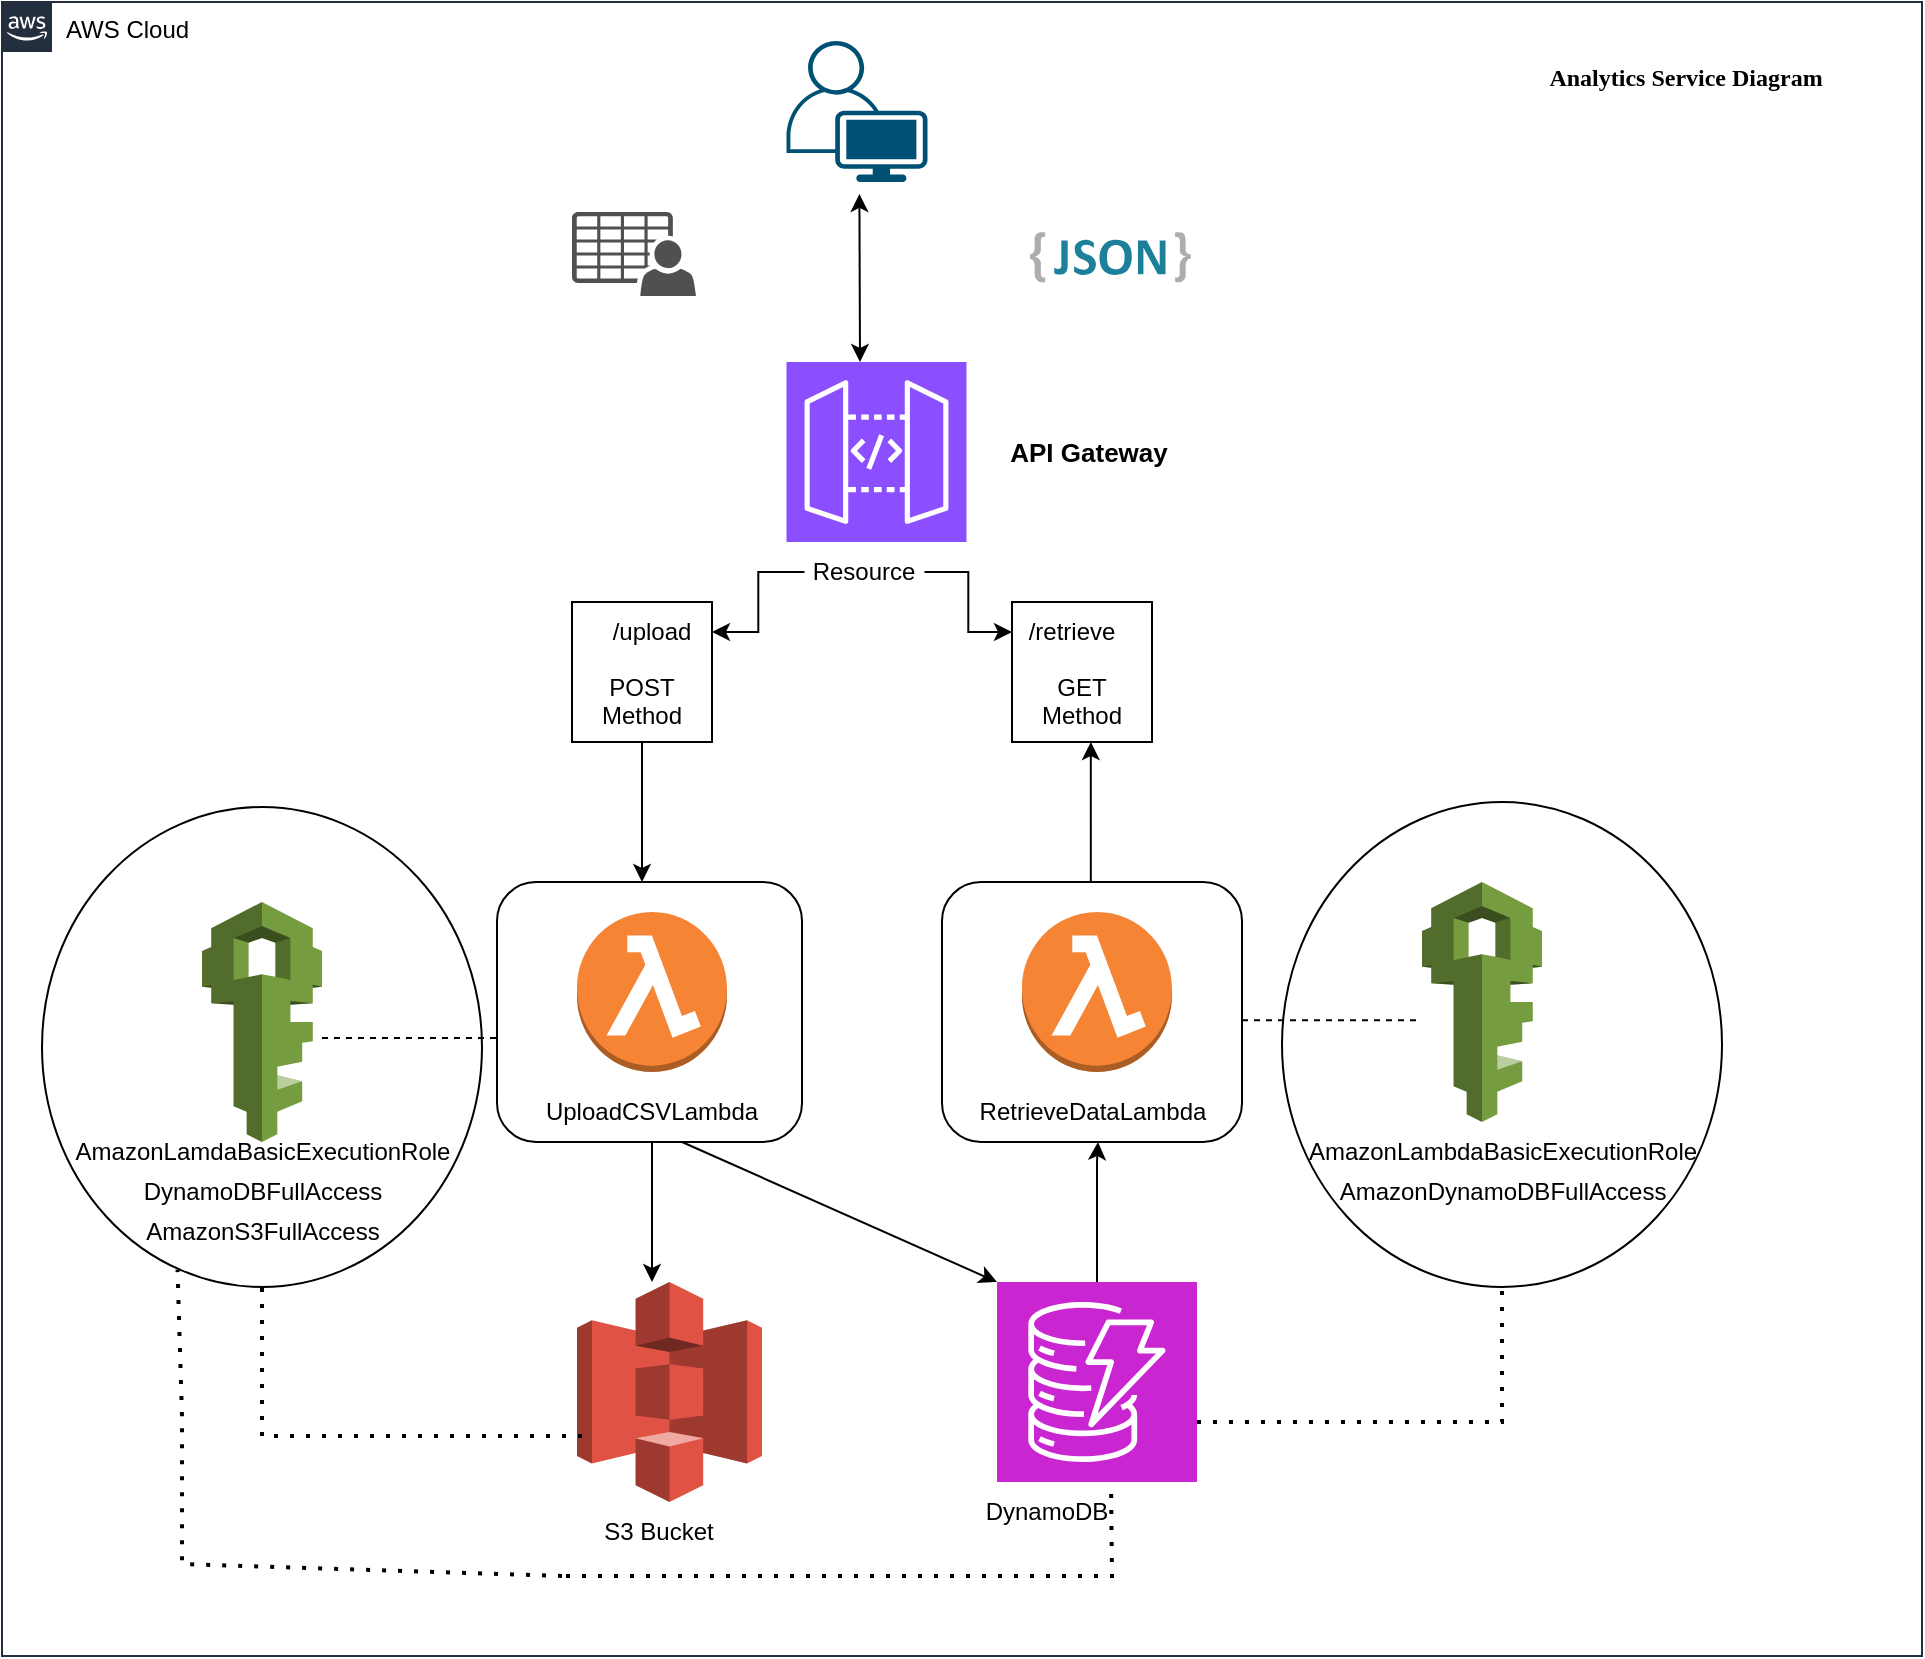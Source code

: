 <mxfile version="23.0.2" type="device">
  <diagram id="Ht1M8jgEwFfnCIfOTk4-" name="Page-1">
    <mxGraphModel dx="1300" dy="1970" grid="0" gridSize="10" guides="1" tooltips="1" connect="1" arrows="1" fold="1" page="0" pageScale="1" pageWidth="1169" pageHeight="827" math="0" shadow="0">
      <root>
        <mxCell id="0" />
        <mxCell id="1" parent="0" />
        <object label="AWS Cloud" id="UEzPUAAOIrF-is8g5C7q-175">
          <mxCell style="points=[[0,0],[0.25,0],[0.5,0],[0.75,0],[1,0],[1,0.25],[1,0.5],[1,0.75],[1,1],[0.75,1],[0.5,1],[0.25,1],[0,1],[0,0.75],[0,0.5],[0,0.25]];outlineConnect=0;gradientColor=none;fontSize=12;fontStyle=0;shape=mxgraph.aws4.group;grIcon=mxgraph.aws4.group_aws_cloud_alt;strokeColor=#232F3E;fillColor=none;verticalAlign=top;align=left;spacingLeft=30;fontColor=default;dashed=0;labelBackgroundColor=default;container=1;pointerEvents=0;collapsible=0;recursiveResize=0;labelBorderColor=none;html=1;whiteSpace=wrap;" parent="1" vertex="1">
            <mxGeometry x="40" y="-930" width="960" height="827" as="geometry" />
          </mxCell>
        </object>
        <mxCell id="7ESEeqmzhxx4Lz22iERS-2" value="" style="points=[[0.35,0,0],[0.98,0.51,0],[1,0.71,0],[0.67,1,0],[0,0.795,0],[0,0.65,0]];verticalLabelPosition=bottom;sketch=0;html=1;verticalAlign=top;aspect=fixed;align=center;pointerEvents=1;shape=mxgraph.cisco19.user;fillColor=#005073;strokeColor=none;" vertex="1" parent="UEzPUAAOIrF-is8g5C7q-175">
          <mxGeometry x="392.25" y="19.5" width="70.5" height="70.5" as="geometry" />
        </mxCell>
        <mxCell id="7ESEeqmzhxx4Lz22iERS-3" value="" style="sketch=0;pointerEvents=1;shadow=0;dashed=0;html=1;strokeColor=none;fillColor=#505050;labelPosition=center;verticalLabelPosition=bottom;verticalAlign=top;outlineConnect=0;align=center;shape=mxgraph.office.users.csv_file;" vertex="1" parent="UEzPUAAOIrF-is8g5C7q-175">
          <mxGeometry x="285" y="105" width="62" height="42" as="geometry" />
        </mxCell>
        <mxCell id="7ESEeqmzhxx4Lz22iERS-4" value="" style="sketch=0;points=[[0,0,0],[0.25,0,0],[0.5,0,0],[0.75,0,0],[1,0,0],[0,1,0],[0.25,1,0],[0.5,1,0],[0.75,1,0],[1,1,0],[0,0.25,0],[0,0.5,0],[0,0.75,0],[1,0.25,0],[1,0.5,0],[1,0.75,0]];outlineConnect=0;fontColor=#232F3E;fillColor=#8C4FFF;strokeColor=#ffffff;dashed=0;verticalLabelPosition=bottom;verticalAlign=top;align=center;html=1;fontSize=12;fontStyle=0;aspect=fixed;shape=mxgraph.aws4.resourceIcon;resIcon=mxgraph.aws4.api_gateway;" vertex="1" parent="UEzPUAAOIrF-is8g5C7q-175">
          <mxGeometry x="392.25" y="180" width="90" height="90" as="geometry" />
        </mxCell>
        <mxCell id="7ESEeqmzhxx4Lz22iERS-5" value="&lt;br&gt;&lt;br&gt;POST&lt;br&gt;Method" style="whiteSpace=wrap;html=1;aspect=fixed;fillColor=default;gradientColor=none;labelBackgroundColor=none;" vertex="1" parent="UEzPUAAOIrF-is8g5C7q-175">
          <mxGeometry x="285" y="300" width="70" height="70" as="geometry" />
        </mxCell>
        <mxCell id="7ESEeqmzhxx4Lz22iERS-10" value="" style="endArrow=classic;startArrow=classic;html=1;rounded=0;entryX=0.517;entryY=1.085;entryDx=0;entryDy=0;entryPerimeter=0;" edge="1" parent="UEzPUAAOIrF-is8g5C7q-175" target="7ESEeqmzhxx4Lz22iERS-2">
          <mxGeometry width="50" height="50" relative="1" as="geometry">
            <mxPoint x="429" y="180" as="sourcePoint" />
            <mxPoint x="431" y="100" as="targetPoint" />
          </mxGeometry>
        </mxCell>
        <mxCell id="7ESEeqmzhxx4Lz22iERS-18" value="" style="edgeStyle=orthogonalEdgeStyle;rounded=0;orthogonalLoop=1;jettySize=auto;html=1;" edge="1" parent="UEzPUAAOIrF-is8g5C7q-175" source="7ESEeqmzhxx4Lz22iERS-12" target="7ESEeqmzhxx4Lz22iERS-15">
          <mxGeometry relative="1" as="geometry" />
        </mxCell>
        <mxCell id="7ESEeqmzhxx4Lz22iERS-19" value="" style="edgeStyle=orthogonalEdgeStyle;rounded=0;orthogonalLoop=1;jettySize=auto;html=1;" edge="1" parent="UEzPUAAOIrF-is8g5C7q-175" source="7ESEeqmzhxx4Lz22iERS-12" target="7ESEeqmzhxx4Lz22iERS-17">
          <mxGeometry relative="1" as="geometry" />
        </mxCell>
        <mxCell id="7ESEeqmzhxx4Lz22iERS-12" value="Resource" style="text;strokeColor=none;align=center;fillColor=none;html=1;verticalAlign=middle;whiteSpace=wrap;rounded=0;" vertex="1" parent="UEzPUAAOIrF-is8g5C7q-175">
          <mxGeometry x="401.25" y="270" width="60" height="30" as="geometry" />
        </mxCell>
        <mxCell id="7ESEeqmzhxx4Lz22iERS-15" value="/upload&lt;br&gt;" style="text;strokeColor=none;align=center;fillColor=none;html=1;verticalAlign=middle;whiteSpace=wrap;rounded=0;" vertex="1" parent="UEzPUAAOIrF-is8g5C7q-175">
          <mxGeometry x="295" y="300" width="60" height="30" as="geometry" />
        </mxCell>
        <mxCell id="7ESEeqmzhxx4Lz22iERS-16" value="&lt;br&gt;&lt;br&gt;GET&lt;br&gt;Method" style="whiteSpace=wrap;html=1;aspect=fixed;fillColor=default;gradientColor=none;labelBackgroundColor=none;" vertex="1" parent="UEzPUAAOIrF-is8g5C7q-175">
          <mxGeometry x="505" y="300" width="70" height="70" as="geometry" />
        </mxCell>
        <mxCell id="7ESEeqmzhxx4Lz22iERS-17" value="/retrieve" style="text;strokeColor=none;align=center;fillColor=none;html=1;verticalAlign=middle;whiteSpace=wrap;rounded=0;" vertex="1" parent="UEzPUAAOIrF-is8g5C7q-175">
          <mxGeometry x="505" y="300" width="60" height="30" as="geometry" />
        </mxCell>
        <mxCell id="7ESEeqmzhxx4Lz22iERS-20" value="" style="outlineConnect=0;dashed=0;verticalLabelPosition=bottom;verticalAlign=top;align=center;html=1;shape=mxgraph.aws3.lambda_function;fillColor=#F58534;gradientColor=none;" vertex="1" parent="UEzPUAAOIrF-is8g5C7q-175">
          <mxGeometry x="287.5" y="455" width="75" height="80" as="geometry" />
        </mxCell>
        <mxCell id="7ESEeqmzhxx4Lz22iERS-21" value="" style="outlineConnect=0;dashed=0;verticalLabelPosition=bottom;verticalAlign=top;align=center;html=1;shape=mxgraph.aws3.lambda_function;fillColor=#F58534;gradientColor=none;" vertex="1" parent="UEzPUAAOIrF-is8g5C7q-175">
          <mxGeometry x="510" y="455" width="75" height="80" as="geometry" />
        </mxCell>
        <mxCell id="7ESEeqmzhxx4Lz22iERS-22" value="" style="rounded=1;whiteSpace=wrap;html=1;labelBackgroundColor=none;fillColor=none;" vertex="1" parent="UEzPUAAOIrF-is8g5C7q-175">
          <mxGeometry x="247.5" y="440" width="152.5" height="130" as="geometry" />
        </mxCell>
        <mxCell id="7ESEeqmzhxx4Lz22iERS-23" value="" style="rounded=1;whiteSpace=wrap;html=1;labelBackgroundColor=none;fillColor=none;" vertex="1" parent="UEzPUAAOIrF-is8g5C7q-175">
          <mxGeometry x="470" y="440" width="150" height="130" as="geometry" />
        </mxCell>
        <mxCell id="7ESEeqmzhxx4Lz22iERS-25" value="" style="endArrow=classic;html=1;rounded=0;exitX=0.5;exitY=1;exitDx=0;exitDy=0;" edge="1" parent="UEzPUAAOIrF-is8g5C7q-175" source="7ESEeqmzhxx4Lz22iERS-5">
          <mxGeometry width="50" height="50" relative="1" as="geometry">
            <mxPoint x="490" y="420" as="sourcePoint" />
            <mxPoint x="320" y="440" as="targetPoint" />
          </mxGeometry>
        </mxCell>
        <mxCell id="7ESEeqmzhxx4Lz22iERS-35" value="" style="edgeStyle=orthogonalEdgeStyle;rounded=0;orthogonalLoop=1;jettySize=auto;html=1;" edge="1" parent="UEzPUAAOIrF-is8g5C7q-175" source="7ESEeqmzhxx4Lz22iERS-26" target="7ESEeqmzhxx4Lz22iERS-30">
          <mxGeometry relative="1" as="geometry">
            <Array as="points">
              <mxPoint x="330" y="570" />
              <mxPoint x="330" y="570" />
            </Array>
          </mxGeometry>
        </mxCell>
        <mxCell id="7ESEeqmzhxx4Lz22iERS-26" value="UploadCSVLambda" style="text;strokeColor=none;align=center;fillColor=none;html=1;verticalAlign=middle;whiteSpace=wrap;rounded=0;" vertex="1" parent="UEzPUAAOIrF-is8g5C7q-175">
          <mxGeometry x="295" y="540" width="60" height="30" as="geometry" />
        </mxCell>
        <mxCell id="7ESEeqmzhxx4Lz22iERS-27" value="RetrieveDataLambda" style="text;html=1;align=center;verticalAlign=middle;resizable=0;points=[];autosize=1;strokeColor=none;fillColor=none;" vertex="1" parent="UEzPUAAOIrF-is8g5C7q-175">
          <mxGeometry x="475" y="540" width="140" height="30" as="geometry" />
        </mxCell>
        <mxCell id="7ESEeqmzhxx4Lz22iERS-30" value="" style="outlineConnect=0;dashed=0;verticalLabelPosition=bottom;verticalAlign=top;align=center;html=1;shape=mxgraph.aws3.s3;fillColor=#E05243;gradientColor=none;" vertex="1" parent="UEzPUAAOIrF-is8g5C7q-175">
          <mxGeometry x="287.5" y="640" width="92.5" height="110" as="geometry" />
        </mxCell>
        <mxCell id="7ESEeqmzhxx4Lz22iERS-38" value="" style="edgeStyle=orthogonalEdgeStyle;rounded=0;orthogonalLoop=1;jettySize=auto;html=1;" edge="1" parent="UEzPUAAOIrF-is8g5C7q-175" source="7ESEeqmzhxx4Lz22iERS-31" target="7ESEeqmzhxx4Lz22iERS-27">
          <mxGeometry relative="1" as="geometry">
            <Array as="points">
              <mxPoint x="548" y="580" />
              <mxPoint x="548" y="580" />
            </Array>
          </mxGeometry>
        </mxCell>
        <mxCell id="7ESEeqmzhxx4Lz22iERS-31" value="" style="sketch=0;points=[[0,0,0],[0.25,0,0],[0.5,0,0],[0.75,0,0],[1,0,0],[0,1,0],[0.25,1,0],[0.5,1,0],[0.75,1,0],[1,1,0],[0,0.25,0],[0,0.5,0],[0,0.75,0],[1,0.25,0],[1,0.5,0],[1,0.75,0]];outlineConnect=0;fontColor=#232F3E;fillColor=#C925D1;strokeColor=#ffffff;dashed=0;verticalLabelPosition=bottom;verticalAlign=top;align=center;html=1;fontSize=12;fontStyle=0;aspect=fixed;shape=mxgraph.aws4.resourceIcon;resIcon=mxgraph.aws4.dynamodb;" vertex="1" parent="UEzPUAAOIrF-is8g5C7q-175">
          <mxGeometry x="497.5" y="640" width="100" height="100" as="geometry" />
        </mxCell>
        <mxCell id="7ESEeqmzhxx4Lz22iERS-37" value="" style="endArrow=classic;html=1;rounded=0;exitX=0.75;exitY=1;exitDx=0;exitDy=0;entryX=0;entryY=0;entryDx=0;entryDy=0;entryPerimeter=0;" edge="1" parent="UEzPUAAOIrF-is8g5C7q-175" source="7ESEeqmzhxx4Lz22iERS-26" target="7ESEeqmzhxx4Lz22iERS-31">
          <mxGeometry width="50" height="50" relative="1" as="geometry">
            <mxPoint x="440" y="600" as="sourcePoint" />
            <mxPoint x="490" y="550" as="targetPoint" />
          </mxGeometry>
        </mxCell>
        <mxCell id="7ESEeqmzhxx4Lz22iERS-41" value="" style="edgeStyle=orthogonalEdgeStyle;rounded=0;orthogonalLoop=1;jettySize=auto;html=1;" edge="1" parent="UEzPUAAOIrF-is8g5C7q-175">
          <mxGeometry relative="1" as="geometry">
            <mxPoint x="544.41" y="440" as="sourcePoint" />
            <mxPoint x="544.41" y="370" as="targetPoint" />
            <Array as="points">
              <mxPoint x="544.41" y="380" />
              <mxPoint x="544.41" y="380" />
            </Array>
          </mxGeometry>
        </mxCell>
        <mxCell id="7ESEeqmzhxx4Lz22iERS-42" value="" style="outlineConnect=0;dashed=0;verticalLabelPosition=bottom;verticalAlign=top;align=center;html=1;shape=mxgraph.aws3.iam;fillColor=#759C3E;gradientColor=none;" vertex="1" parent="UEzPUAAOIrF-is8g5C7q-175">
          <mxGeometry x="100" y="450" width="60" height="120" as="geometry" />
        </mxCell>
        <mxCell id="7ESEeqmzhxx4Lz22iERS-44" value="" style="outlineConnect=0;dashed=0;verticalLabelPosition=bottom;verticalAlign=top;align=center;html=1;shape=mxgraph.aws3.iam;fillColor=#759C3E;gradientColor=none;" vertex="1" parent="UEzPUAAOIrF-is8g5C7q-175">
          <mxGeometry x="710" y="440" width="60" height="120" as="geometry" />
        </mxCell>
        <mxCell id="7ESEeqmzhxx4Lz22iERS-47" value="" style="endArrow=none;dashed=1;html=1;rounded=0;entryX=0.002;entryY=0.6;entryDx=0;entryDy=0;entryPerimeter=0;" edge="1" parent="UEzPUAAOIrF-is8g5C7q-175" target="7ESEeqmzhxx4Lz22iERS-22">
          <mxGeometry width="50" height="50" relative="1" as="geometry">
            <mxPoint x="160" y="518" as="sourcePoint" />
            <mxPoint x="210" y="470" as="targetPoint" />
          </mxGeometry>
        </mxCell>
        <mxCell id="7ESEeqmzhxx4Lz22iERS-49" value="" style="ellipse;whiteSpace=wrap;html=1;fillColor=none;" vertex="1" parent="UEzPUAAOIrF-is8g5C7q-175">
          <mxGeometry x="20" y="402.5" width="220" height="240" as="geometry" />
        </mxCell>
        <mxCell id="7ESEeqmzhxx4Lz22iERS-50" value="AmazonLamdaBasicExecutionRole" style="text;html=1;align=center;verticalAlign=middle;resizable=0;points=[];autosize=1;strokeColor=none;fillColor=none;" vertex="1" parent="UEzPUAAOIrF-is8g5C7q-175">
          <mxGeometry x="25" y="560" width="210" height="30" as="geometry" />
        </mxCell>
        <mxCell id="7ESEeqmzhxx4Lz22iERS-52" value="DynamoDBFullAccess" style="text;html=1;align=center;verticalAlign=middle;resizable=0;points=[];autosize=1;strokeColor=none;fillColor=none;" vertex="1" parent="UEzPUAAOIrF-is8g5C7q-175">
          <mxGeometry x="60" y="580" width="140" height="30" as="geometry" />
        </mxCell>
        <mxCell id="7ESEeqmzhxx4Lz22iERS-53" value="AmazonS3FullAccess" style="text;html=1;align=center;verticalAlign=middle;resizable=0;points=[];autosize=1;strokeColor=none;fillColor=none;" vertex="1" parent="UEzPUAAOIrF-is8g5C7q-175">
          <mxGeometry x="60" y="600" width="140" height="30" as="geometry" />
        </mxCell>
        <mxCell id="7ESEeqmzhxx4Lz22iERS-54" value="" style="ellipse;whiteSpace=wrap;html=1;fillColor=none;" vertex="1" parent="UEzPUAAOIrF-is8g5C7q-175">
          <mxGeometry x="640" y="400" width="220" height="242.5" as="geometry" />
        </mxCell>
        <mxCell id="7ESEeqmzhxx4Lz22iERS-55" value="AmazonLambdaBasicExecutionRole" style="text;html=1;align=center;verticalAlign=middle;resizable=0;points=[];autosize=1;strokeColor=none;fillColor=none;" vertex="1" parent="UEzPUAAOIrF-is8g5C7q-175">
          <mxGeometry x="640" y="560" width="220" height="30" as="geometry" />
        </mxCell>
        <mxCell id="7ESEeqmzhxx4Lz22iERS-56" value="AmazonDynamoDBFullAccess" style="text;html=1;align=center;verticalAlign=middle;resizable=0;points=[];autosize=1;strokeColor=none;fillColor=none;" vertex="1" parent="UEzPUAAOIrF-is8g5C7q-175">
          <mxGeometry x="655" y="580" width="190" height="30" as="geometry" />
        </mxCell>
        <mxCell id="7ESEeqmzhxx4Lz22iERS-61" value="" style="endArrow=none;dashed=1;html=1;rounded=0;entryX=0.002;entryY=0.6;entryDx=0;entryDy=0;entryPerimeter=0;" edge="1" parent="UEzPUAAOIrF-is8g5C7q-175">
          <mxGeometry width="50" height="50" relative="1" as="geometry">
            <mxPoint x="620" y="509.17" as="sourcePoint" />
            <mxPoint x="708" y="509.17" as="targetPoint" />
          </mxGeometry>
        </mxCell>
        <mxCell id="7ESEeqmzhxx4Lz22iERS-62" value="" style="endArrow=none;dashed=1;html=1;dashPattern=1 3;strokeWidth=2;rounded=0;entryX=0.5;entryY=1;entryDx=0;entryDy=0;" edge="1" parent="UEzPUAAOIrF-is8g5C7q-175" target="7ESEeqmzhxx4Lz22iERS-54">
          <mxGeometry width="50" height="50" relative="1" as="geometry">
            <mxPoint x="597.5" y="710" as="sourcePoint" />
            <mxPoint x="647.5" y="660" as="targetPoint" />
            <Array as="points">
              <mxPoint x="750" y="710" />
            </Array>
          </mxGeometry>
        </mxCell>
        <mxCell id="7ESEeqmzhxx4Lz22iERS-63" value="" style="endArrow=none;dashed=1;html=1;dashPattern=1 3;strokeWidth=2;rounded=0;entryX=0.5;entryY=1;entryDx=0;entryDy=0;exitX=0.027;exitY=0.7;exitDx=0;exitDy=0;exitPerimeter=0;" edge="1" parent="UEzPUAAOIrF-is8g5C7q-175" source="7ESEeqmzhxx4Lz22iERS-30" target="7ESEeqmzhxx4Lz22iERS-49">
          <mxGeometry width="50" height="50" relative="1" as="geometry">
            <mxPoint x="70" y="717" as="sourcePoint" />
            <mxPoint x="222.5" y="650" as="targetPoint" />
            <Array as="points">
              <mxPoint x="130" y="717" />
            </Array>
          </mxGeometry>
        </mxCell>
        <mxCell id="7ESEeqmzhxx4Lz22iERS-68" value="" style="endArrow=none;dashed=1;html=1;dashPattern=1 3;strokeWidth=2;rounded=0;entryX=0.5;entryY=1;entryDx=0;entryDy=0;" edge="1" parent="UEzPUAAOIrF-is8g5C7q-175">
          <mxGeometry width="50" height="50" relative="1" as="geometry">
            <mxPoint x="280" y="787" as="sourcePoint" />
            <mxPoint x="90" y="707" as="targetPoint" />
            <Array as="points">
              <mxPoint x="90" y="781" />
            </Array>
          </mxGeometry>
        </mxCell>
        <mxCell id="7ESEeqmzhxx4Lz22iERS-69" value="" style="endArrow=none;dashed=1;html=1;dashPattern=1 3;strokeWidth=2;rounded=0;entryX=0.308;entryY=0.964;entryDx=0;entryDy=0;entryPerimeter=0;" edge="1" parent="UEzPUAAOIrF-is8g5C7q-175" target="7ESEeqmzhxx4Lz22iERS-49">
          <mxGeometry width="50" height="50" relative="1" as="geometry">
            <mxPoint x="90" y="707" as="sourcePoint" />
            <mxPoint x="140" y="657" as="targetPoint" />
          </mxGeometry>
        </mxCell>
        <mxCell id="7ESEeqmzhxx4Lz22iERS-73" value="" style="endArrow=none;dashed=1;html=1;dashPattern=1 3;strokeWidth=2;rounded=0;entryX=0.25;entryY=1;entryDx=0;entryDy=0;entryPerimeter=0;" edge="1" parent="UEzPUAAOIrF-is8g5C7q-175">
          <mxGeometry width="50" height="50" relative="1" as="geometry">
            <mxPoint x="282" y="787" as="sourcePoint" />
            <mxPoint x="554.5" y="740" as="targetPoint" />
            <Array as="points">
              <mxPoint x="555" y="787" />
            </Array>
          </mxGeometry>
        </mxCell>
        <mxCell id="7ESEeqmzhxx4Lz22iERS-74" value="&lt;b&gt;&lt;font style=&quot;font-size: 13px;&quot;&gt;API Gateway&lt;/font&gt;&lt;/b&gt;" style="text;html=1;align=center;verticalAlign=middle;resizable=0;points=[];autosize=1;strokeColor=none;fillColor=none;" vertex="1" parent="UEzPUAAOIrF-is8g5C7q-175">
          <mxGeometry x="492.5" y="210" width="100" height="30" as="geometry" />
        </mxCell>
        <mxCell id="7ESEeqmzhxx4Lz22iERS-75" value="S3 Bucket" style="text;html=1;align=center;verticalAlign=middle;resizable=0;points=[];autosize=1;strokeColor=none;fillColor=none;" vertex="1" parent="UEzPUAAOIrF-is8g5C7q-175">
          <mxGeometry x="287.5" y="750" width="80" height="30" as="geometry" />
        </mxCell>
        <mxCell id="7ESEeqmzhxx4Lz22iERS-76" value="DynamoDB" style="text;html=1;align=center;verticalAlign=middle;resizable=0;points=[];autosize=1;strokeColor=none;fillColor=none;" vertex="1" parent="UEzPUAAOIrF-is8g5C7q-175">
          <mxGeometry x="482.25" y="740" width="80" height="30" as="geometry" />
        </mxCell>
        <mxCell id="7ESEeqmzhxx4Lz22iERS-77" value="&lt;b&gt;&lt;font face=&quot;Verdana&quot;&gt;Analytics Service Diagram&amp;nbsp;&lt;/font&gt;&lt;/b&gt;" style="text;html=1;align=center;verticalAlign=middle;resizable=0;points=[];autosize=1;strokeColor=none;fillColor=none;" vertex="1" parent="UEzPUAAOIrF-is8g5C7q-175">
          <mxGeometry x="744" y="24" width="198" height="27" as="geometry" />
        </mxCell>
        <mxCell id="7ESEeqmzhxx4Lz22iERS-78" value="" style="dashed=0;outlineConnect=0;html=1;align=center;labelPosition=center;verticalLabelPosition=bottom;verticalAlign=top;shape=mxgraph.weblogos.json_2" vertex="1" parent="UEzPUAAOIrF-is8g5C7q-175">
          <mxGeometry x="514" y="115" width="80.4" height="25.2" as="geometry" />
        </mxCell>
      </root>
    </mxGraphModel>
  </diagram>
</mxfile>
